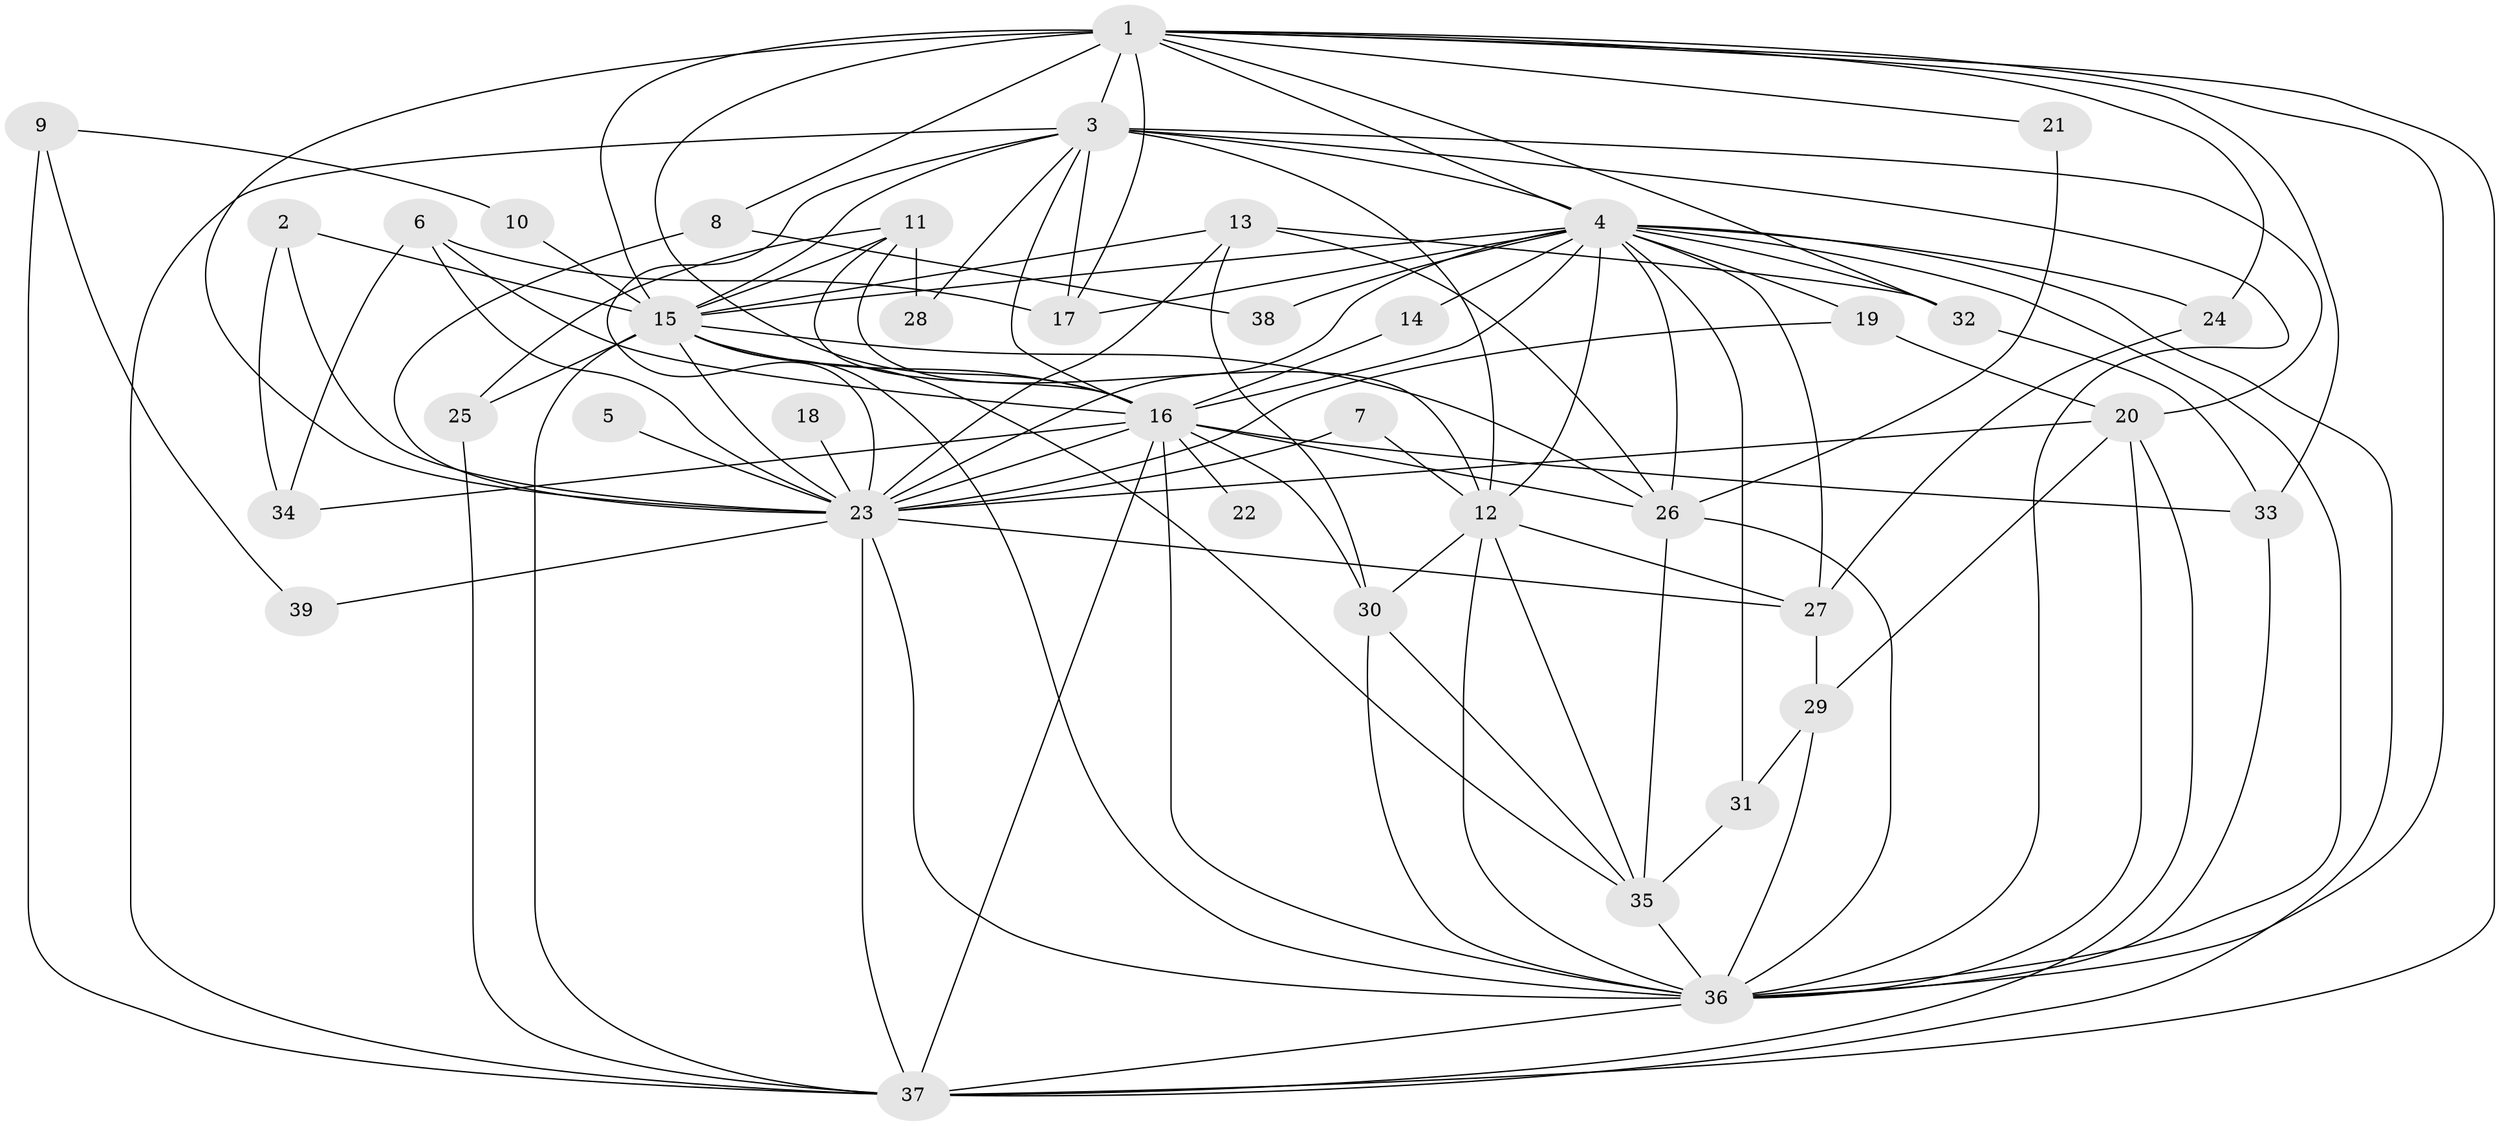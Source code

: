 // original degree distribution, {22: 0.01282051282051282, 23: 0.01282051282051282, 14: 0.02564102564102564, 21: 0.01282051282051282, 17: 0.01282051282051282, 10: 0.01282051282051282, 13: 0.01282051282051282, 18: 0.01282051282051282, 19: 0.01282051282051282, 3: 0.16666666666666666, 2: 0.5384615384615384, 5: 0.05128205128205128, 9: 0.01282051282051282, 4: 0.0641025641025641, 7: 0.01282051282051282, 6: 0.02564102564102564}
// Generated by graph-tools (version 1.1) at 2025/01/03/09/25 03:01:15]
// undirected, 39 vertices, 110 edges
graph export_dot {
graph [start="1"]
  node [color=gray90,style=filled];
  1;
  2;
  3;
  4;
  5;
  6;
  7;
  8;
  9;
  10;
  11;
  12;
  13;
  14;
  15;
  16;
  17;
  18;
  19;
  20;
  21;
  22;
  23;
  24;
  25;
  26;
  27;
  28;
  29;
  30;
  31;
  32;
  33;
  34;
  35;
  36;
  37;
  38;
  39;
  1 -- 3 [weight=4.0];
  1 -- 4 [weight=2.0];
  1 -- 8 [weight=1.0];
  1 -- 15 [weight=2.0];
  1 -- 16 [weight=2.0];
  1 -- 17 [weight=1.0];
  1 -- 21 [weight=1.0];
  1 -- 23 [weight=2.0];
  1 -- 24 [weight=1.0];
  1 -- 32 [weight=1.0];
  1 -- 33 [weight=1.0];
  1 -- 36 [weight=2.0];
  1 -- 37 [weight=2.0];
  2 -- 15 [weight=1.0];
  2 -- 23 [weight=1.0];
  2 -- 34 [weight=1.0];
  3 -- 4 [weight=3.0];
  3 -- 12 [weight=1.0];
  3 -- 15 [weight=2.0];
  3 -- 16 [weight=2.0];
  3 -- 17 [weight=1.0];
  3 -- 20 [weight=1.0];
  3 -- 23 [weight=2.0];
  3 -- 28 [weight=2.0];
  3 -- 36 [weight=4.0];
  3 -- 37 [weight=2.0];
  4 -- 12 [weight=1.0];
  4 -- 14 [weight=1.0];
  4 -- 15 [weight=1.0];
  4 -- 16 [weight=1.0];
  4 -- 17 [weight=1.0];
  4 -- 19 [weight=1.0];
  4 -- 23 [weight=1.0];
  4 -- 24 [weight=1.0];
  4 -- 26 [weight=1.0];
  4 -- 27 [weight=1.0];
  4 -- 31 [weight=1.0];
  4 -- 32 [weight=1.0];
  4 -- 36 [weight=1.0];
  4 -- 37 [weight=1.0];
  4 -- 38 [weight=2.0];
  5 -- 23 [weight=1.0];
  6 -- 16 [weight=1.0];
  6 -- 17 [weight=1.0];
  6 -- 23 [weight=1.0];
  6 -- 34 [weight=1.0];
  7 -- 12 [weight=1.0];
  7 -- 23 [weight=1.0];
  8 -- 23 [weight=1.0];
  8 -- 38 [weight=1.0];
  9 -- 10 [weight=1.0];
  9 -- 37 [weight=2.0];
  9 -- 39 [weight=1.0];
  10 -- 15 [weight=1.0];
  11 -- 12 [weight=1.0];
  11 -- 15 [weight=1.0];
  11 -- 16 [weight=1.0];
  11 -- 25 [weight=1.0];
  11 -- 28 [weight=1.0];
  12 -- 27 [weight=1.0];
  12 -- 30 [weight=1.0];
  12 -- 35 [weight=1.0];
  12 -- 36 [weight=2.0];
  13 -- 15 [weight=1.0];
  13 -- 23 [weight=1.0];
  13 -- 26 [weight=1.0];
  13 -- 30 [weight=1.0];
  13 -- 32 [weight=1.0];
  14 -- 16 [weight=1.0];
  15 -- 16 [weight=2.0];
  15 -- 23 [weight=1.0];
  15 -- 25 [weight=1.0];
  15 -- 26 [weight=1.0];
  15 -- 35 [weight=1.0];
  15 -- 36 [weight=2.0];
  15 -- 37 [weight=1.0];
  16 -- 22 [weight=1.0];
  16 -- 23 [weight=1.0];
  16 -- 26 [weight=1.0];
  16 -- 30 [weight=1.0];
  16 -- 33 [weight=1.0];
  16 -- 34 [weight=1.0];
  16 -- 36 [weight=1.0];
  16 -- 37 [weight=1.0];
  18 -- 23 [weight=1.0];
  19 -- 20 [weight=1.0];
  19 -- 23 [weight=1.0];
  20 -- 23 [weight=1.0];
  20 -- 29 [weight=1.0];
  20 -- 36 [weight=1.0];
  20 -- 37 [weight=1.0];
  21 -- 26 [weight=1.0];
  23 -- 27 [weight=1.0];
  23 -- 36 [weight=1.0];
  23 -- 37 [weight=2.0];
  23 -- 39 [weight=1.0];
  24 -- 27 [weight=1.0];
  25 -- 37 [weight=1.0];
  26 -- 35 [weight=1.0];
  26 -- 36 [weight=1.0];
  27 -- 29 [weight=1.0];
  29 -- 31 [weight=1.0];
  29 -- 36 [weight=1.0];
  30 -- 35 [weight=1.0];
  30 -- 36 [weight=1.0];
  31 -- 35 [weight=1.0];
  32 -- 33 [weight=1.0];
  33 -- 36 [weight=1.0];
  35 -- 36 [weight=1.0];
  36 -- 37 [weight=3.0];
}
